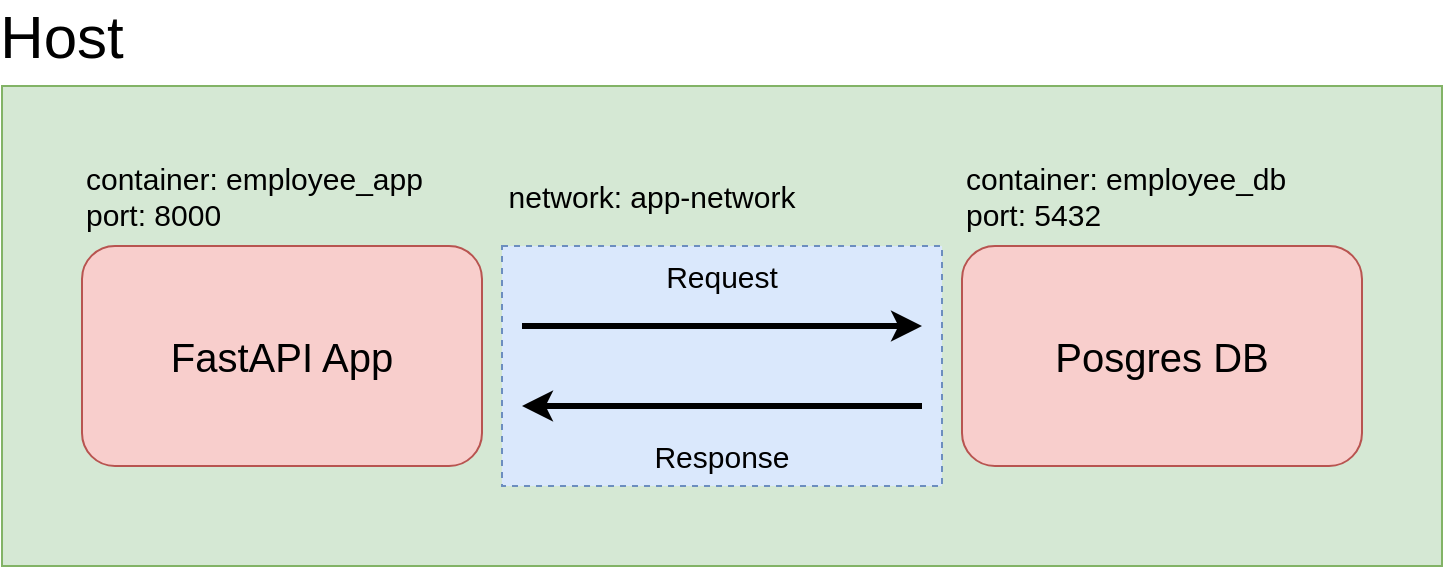 <mxfile version="24.8.3">
  <diagram name="Page-1" id="hxq5ix9QycI2WJUZ4pWj">
    <mxGraphModel dx="827" dy="627" grid="1" gridSize="10" guides="1" tooltips="1" connect="1" arrows="1" fold="1" page="1" pageScale="1" pageWidth="850" pageHeight="1100" math="0" shadow="0">
      <root>
        <mxCell id="0" />
        <mxCell id="1" parent="0" />
        <mxCell id="qK9kebG1Dncx5HqW-q1U-1" value="Host" style="text;html=1;align=center;verticalAlign=middle;whiteSpace=wrap;rounded=0;fontSize=30;" parent="1" vertex="1">
          <mxGeometry x="40" y="40" width="60" height="30" as="geometry" />
        </mxCell>
        <mxCell id="qK9kebG1Dncx5HqW-q1U-16" value="" style="rounded=0;whiteSpace=wrap;html=1;fillColor=#d5e8d4;strokeColor=#82b366;" parent="1" vertex="1">
          <mxGeometry x="40" y="80" width="720" height="240" as="geometry" />
        </mxCell>
        <mxCell id="qK9kebG1Dncx5HqW-q1U-3" value="&lt;font style=&quot;font-size: 20px;&quot;&gt;FastAPI App&lt;/font&gt;" style="rounded=1;whiteSpace=wrap;html=1;fillColor=#f8cecc;strokeColor=#b85450;" parent="1" vertex="1">
          <mxGeometry x="80" y="160" width="200" height="110" as="geometry" />
        </mxCell>
        <mxCell id="qK9kebG1Dncx5HqW-q1U-4" value="&lt;font style=&quot;font-size: 20px;&quot;&gt;Posgres DB&lt;br&gt;&lt;/font&gt;" style="rounded=1;whiteSpace=wrap;html=1;fillColor=#f8cecc;strokeColor=#b85450;" parent="1" vertex="1">
          <mxGeometry x="520" y="160" width="200" height="110" as="geometry" />
        </mxCell>
        <mxCell id="qK9kebG1Dncx5HqW-q1U-6" value="&lt;div align=&quot;left&quot;&gt;container: employee_db&lt;/div&gt;&lt;div align=&quot;left&quot;&gt;port: 5432&lt;/div&gt;" style="text;html=1;align=left;verticalAlign=middle;whiteSpace=wrap;rounded=0;fontSize=15;" parent="1" vertex="1">
          <mxGeometry x="520" y="120" width="180" height="30" as="geometry" />
        </mxCell>
        <mxCell id="qK9kebG1Dncx5HqW-q1U-5" value="&lt;div style=&quot;font-size: 15px;&quot; align=&quot;left&quot;&gt;&lt;font style=&quot;font-size: 15px;&quot;&gt;container: employee_app&lt;/font&gt;&lt;/div&gt;&lt;div style=&quot;font-size: 15px;&quot; align=&quot;left&quot;&gt;&lt;font style=&quot;font-size: 15px;&quot;&gt;port: 8000&lt;/font&gt;&lt;/div&gt;" style="text;html=1;align=left;verticalAlign=middle;whiteSpace=wrap;rounded=0;fontSize=20;" parent="1" vertex="1">
          <mxGeometry x="80" y="120" width="200" height="30" as="geometry" />
        </mxCell>
        <mxCell id="qK9kebG1Dncx5HqW-q1U-12" value="" style="rounded=0;whiteSpace=wrap;html=1;fillColor=#dae8fc;dashed=1;strokeColor=#6c8ebf;" parent="1" vertex="1">
          <mxGeometry x="290" y="160" width="220" height="120" as="geometry" />
        </mxCell>
        <mxCell id="qK9kebG1Dncx5HqW-q1U-8" value="" style="endArrow=classic;html=1;rounded=0;strokeWidth=3;" parent="1" edge="1">
          <mxGeometry width="50" height="50" relative="1" as="geometry">
            <mxPoint x="300" y="200" as="sourcePoint" />
            <mxPoint x="500" y="200" as="targetPoint" />
          </mxGeometry>
        </mxCell>
        <mxCell id="qK9kebG1Dncx5HqW-q1U-9" value="" style="endArrow=classic;html=1;rounded=0;strokeWidth=3;" parent="1" edge="1">
          <mxGeometry width="50" height="50" relative="1" as="geometry">
            <mxPoint x="500" y="240" as="sourcePoint" />
            <mxPoint x="300" y="240" as="targetPoint" />
          </mxGeometry>
        </mxCell>
        <mxCell id="qK9kebG1Dncx5HqW-q1U-10" value="&lt;font style=&quot;font-size: 15px;&quot;&gt;Request&lt;/font&gt;" style="text;html=1;align=center;verticalAlign=middle;whiteSpace=wrap;rounded=0;" parent="1" vertex="1">
          <mxGeometry x="370" y="160" width="60" height="30" as="geometry" />
        </mxCell>
        <mxCell id="qK9kebG1Dncx5HqW-q1U-11" value="&lt;font style=&quot;font-size: 15px;&quot;&gt;Response&lt;br&gt;&lt;/font&gt;" style="text;html=1;align=center;verticalAlign=middle;whiteSpace=wrap;rounded=0;" parent="1" vertex="1">
          <mxGeometry x="365" y="250" width="70" height="30" as="geometry" />
        </mxCell>
        <mxCell id="qK9kebG1Dncx5HqW-q1U-13" value="&lt;font style=&quot;font-size: 15px;&quot;&gt;network: app-network&lt;/font&gt;" style="text;html=1;align=center;verticalAlign=middle;whiteSpace=wrap;rounded=0;" parent="1" vertex="1">
          <mxGeometry x="290" y="120" width="150" height="30" as="geometry" />
        </mxCell>
      </root>
    </mxGraphModel>
  </diagram>
</mxfile>
